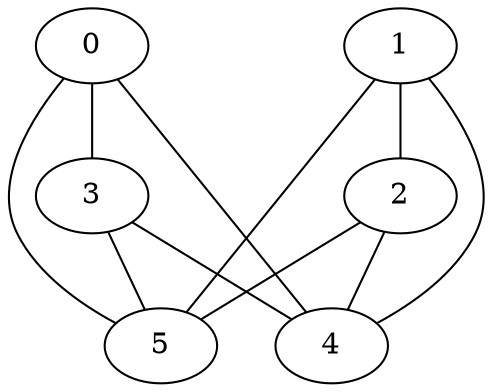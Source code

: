 graph Graphette
{
	0 -- 3;
	0 -- 4;
	0 -- 5;
	1 -- 2;
	1 -- 4;
	1 -- 5;
	2 -- 4;
	2 -- 5;
	3 -- 4;
	3 -- 5;
}